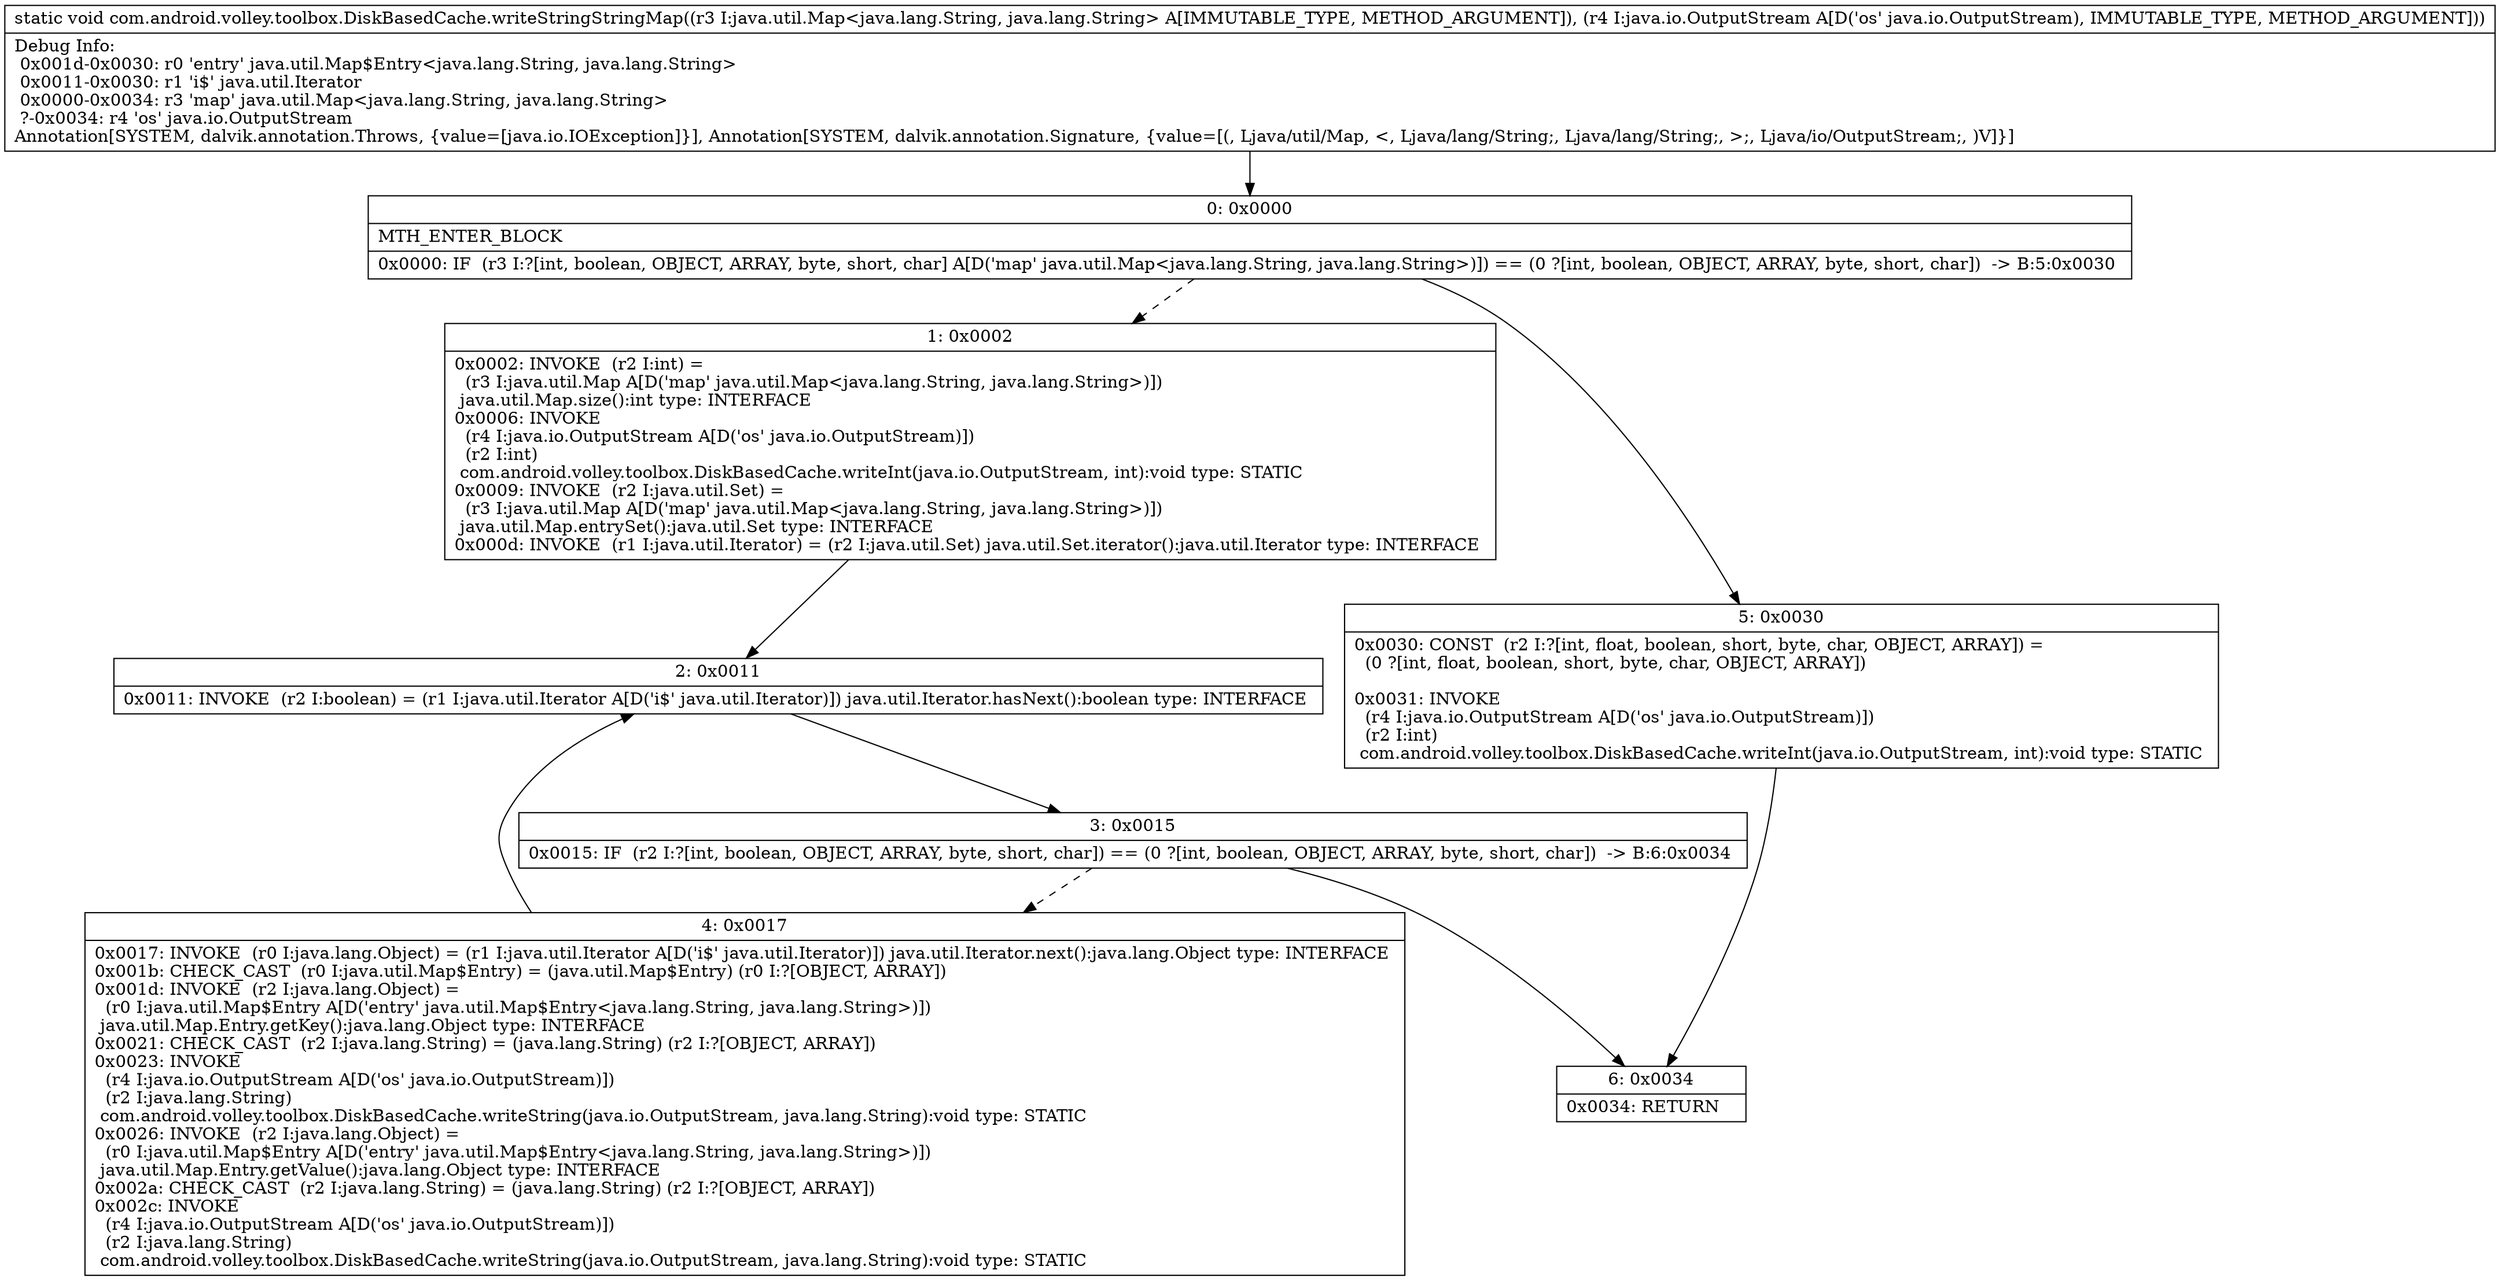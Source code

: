 digraph "CFG forcom.android.volley.toolbox.DiskBasedCache.writeStringStringMap(Ljava\/util\/Map;Ljava\/io\/OutputStream;)V" {
Node_0 [shape=record,label="{0\:\ 0x0000|MTH_ENTER_BLOCK\l|0x0000: IF  (r3 I:?[int, boolean, OBJECT, ARRAY, byte, short, char] A[D('map' java.util.Map\<java.lang.String, java.lang.String\>)]) == (0 ?[int, boolean, OBJECT, ARRAY, byte, short, char])  \-\> B:5:0x0030 \l}"];
Node_1 [shape=record,label="{1\:\ 0x0002|0x0002: INVOKE  (r2 I:int) = \l  (r3 I:java.util.Map A[D('map' java.util.Map\<java.lang.String, java.lang.String\>)])\l java.util.Map.size():int type: INTERFACE \l0x0006: INVOKE  \l  (r4 I:java.io.OutputStream A[D('os' java.io.OutputStream)])\l  (r2 I:int)\l com.android.volley.toolbox.DiskBasedCache.writeInt(java.io.OutputStream, int):void type: STATIC \l0x0009: INVOKE  (r2 I:java.util.Set) = \l  (r3 I:java.util.Map A[D('map' java.util.Map\<java.lang.String, java.lang.String\>)])\l java.util.Map.entrySet():java.util.Set type: INTERFACE \l0x000d: INVOKE  (r1 I:java.util.Iterator) = (r2 I:java.util.Set) java.util.Set.iterator():java.util.Iterator type: INTERFACE \l}"];
Node_2 [shape=record,label="{2\:\ 0x0011|0x0011: INVOKE  (r2 I:boolean) = (r1 I:java.util.Iterator A[D('i$' java.util.Iterator)]) java.util.Iterator.hasNext():boolean type: INTERFACE \l}"];
Node_3 [shape=record,label="{3\:\ 0x0015|0x0015: IF  (r2 I:?[int, boolean, OBJECT, ARRAY, byte, short, char]) == (0 ?[int, boolean, OBJECT, ARRAY, byte, short, char])  \-\> B:6:0x0034 \l}"];
Node_4 [shape=record,label="{4\:\ 0x0017|0x0017: INVOKE  (r0 I:java.lang.Object) = (r1 I:java.util.Iterator A[D('i$' java.util.Iterator)]) java.util.Iterator.next():java.lang.Object type: INTERFACE \l0x001b: CHECK_CAST  (r0 I:java.util.Map$Entry) = (java.util.Map$Entry) (r0 I:?[OBJECT, ARRAY]) \l0x001d: INVOKE  (r2 I:java.lang.Object) = \l  (r0 I:java.util.Map$Entry A[D('entry' java.util.Map$Entry\<java.lang.String, java.lang.String\>)])\l java.util.Map.Entry.getKey():java.lang.Object type: INTERFACE \l0x0021: CHECK_CAST  (r2 I:java.lang.String) = (java.lang.String) (r2 I:?[OBJECT, ARRAY]) \l0x0023: INVOKE  \l  (r4 I:java.io.OutputStream A[D('os' java.io.OutputStream)])\l  (r2 I:java.lang.String)\l com.android.volley.toolbox.DiskBasedCache.writeString(java.io.OutputStream, java.lang.String):void type: STATIC \l0x0026: INVOKE  (r2 I:java.lang.Object) = \l  (r0 I:java.util.Map$Entry A[D('entry' java.util.Map$Entry\<java.lang.String, java.lang.String\>)])\l java.util.Map.Entry.getValue():java.lang.Object type: INTERFACE \l0x002a: CHECK_CAST  (r2 I:java.lang.String) = (java.lang.String) (r2 I:?[OBJECT, ARRAY]) \l0x002c: INVOKE  \l  (r4 I:java.io.OutputStream A[D('os' java.io.OutputStream)])\l  (r2 I:java.lang.String)\l com.android.volley.toolbox.DiskBasedCache.writeString(java.io.OutputStream, java.lang.String):void type: STATIC \l}"];
Node_5 [shape=record,label="{5\:\ 0x0030|0x0030: CONST  (r2 I:?[int, float, boolean, short, byte, char, OBJECT, ARRAY]) = \l  (0 ?[int, float, boolean, short, byte, char, OBJECT, ARRAY])\l \l0x0031: INVOKE  \l  (r4 I:java.io.OutputStream A[D('os' java.io.OutputStream)])\l  (r2 I:int)\l com.android.volley.toolbox.DiskBasedCache.writeInt(java.io.OutputStream, int):void type: STATIC \l}"];
Node_6 [shape=record,label="{6\:\ 0x0034|0x0034: RETURN   \l}"];
MethodNode[shape=record,label="{static void com.android.volley.toolbox.DiskBasedCache.writeStringStringMap((r3 I:java.util.Map\<java.lang.String, java.lang.String\> A[IMMUTABLE_TYPE, METHOD_ARGUMENT]), (r4 I:java.io.OutputStream A[D('os' java.io.OutputStream), IMMUTABLE_TYPE, METHOD_ARGUMENT]))  | Debug Info:\l  0x001d\-0x0030: r0 'entry' java.util.Map$Entry\<java.lang.String, java.lang.String\>\l  0x0011\-0x0030: r1 'i$' java.util.Iterator\l  0x0000\-0x0034: r3 'map' java.util.Map\<java.lang.String, java.lang.String\>\l  ?\-0x0034: r4 'os' java.io.OutputStream\lAnnotation[SYSTEM, dalvik.annotation.Throws, \{value=[java.io.IOException]\}], Annotation[SYSTEM, dalvik.annotation.Signature, \{value=[(, Ljava\/util\/Map, \<, Ljava\/lang\/String;, Ljava\/lang\/String;, \>;, Ljava\/io\/OutputStream;, )V]\}]\l}"];
MethodNode -> Node_0;
Node_0 -> Node_1[style=dashed];
Node_0 -> Node_5;
Node_1 -> Node_2;
Node_2 -> Node_3;
Node_3 -> Node_4[style=dashed];
Node_3 -> Node_6;
Node_4 -> Node_2;
Node_5 -> Node_6;
}

